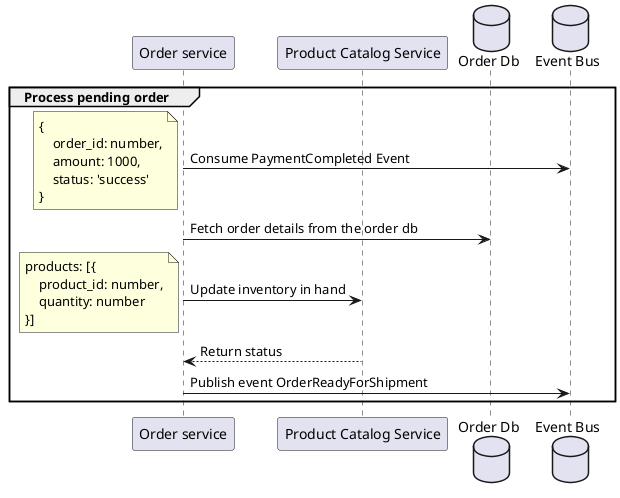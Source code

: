 @startuml
'https://plantuml.com/sequence-diagram

participant "Order service" as order
participant "Product Catalog Service" as product
database "Order Db" as orderDb
database "Event Bus" as kafka

group Process pending order

    order -> kafka : Consume PaymentCompleted Event
    note left
        {
            order_id: number,
            amount: 1000,
            status: 'success'
        }
    end note
    order -> orderDb : Fetch order details from the order db

    order -> product : Update inventory in hand
    note left
        products: [{
            product_id: number,
            quantity: number
        }]
    end note

    product --> order : Return status

    order -> kafka : Publish event OrderReadyForShipment
end

@enduml